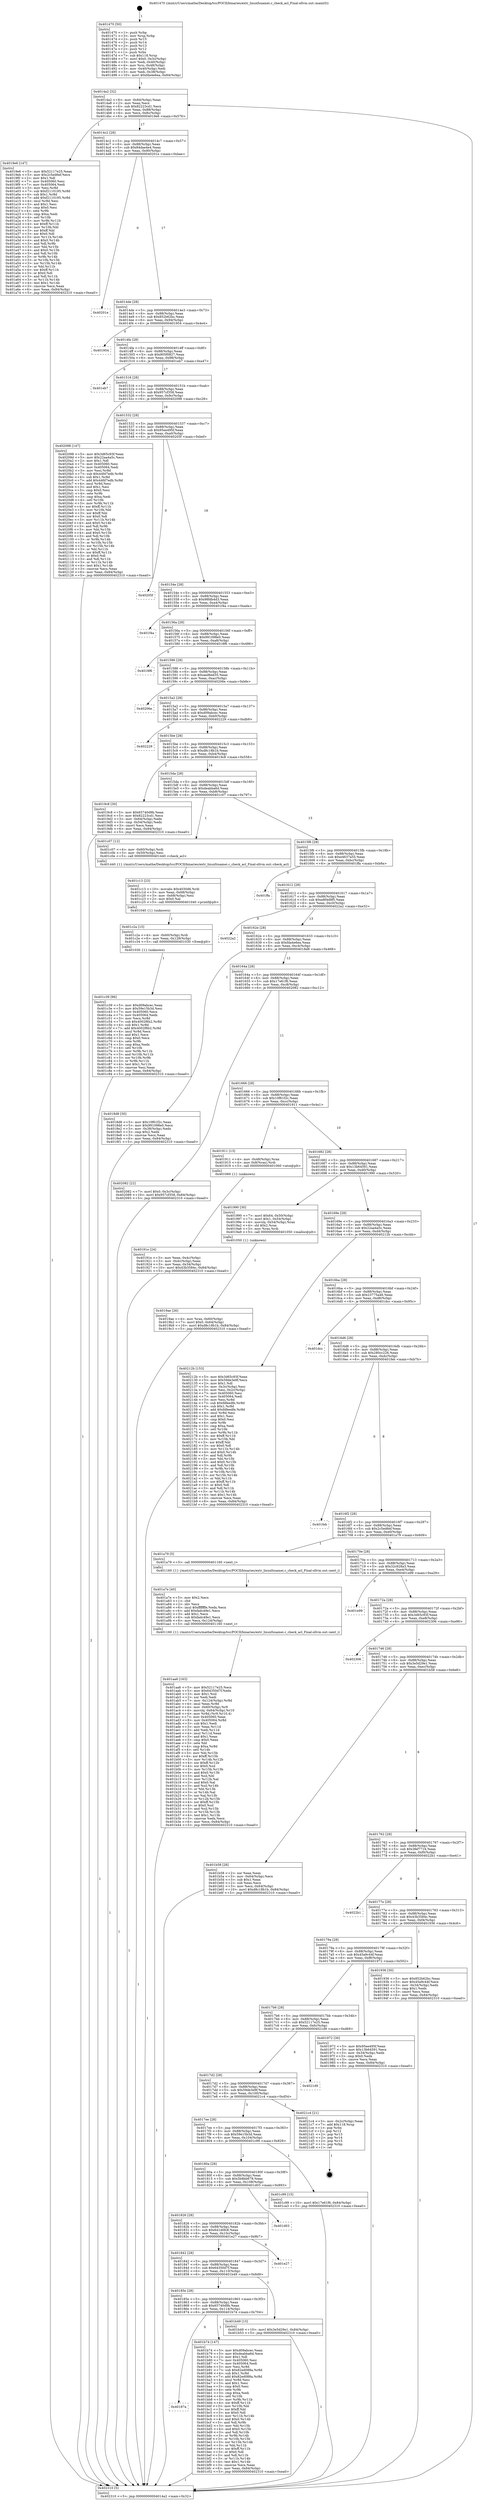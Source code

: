 digraph "0x401470" {
  label = "0x401470 (/mnt/c/Users/mathe/Desktop/tcc/POCII/binaries/extr_linuxfsnamei.c_check_acl_Final-ollvm.out::main(0))"
  labelloc = "t"
  node[shape=record]

  Entry [label="",width=0.3,height=0.3,shape=circle,fillcolor=black,style=filled]
  "0x4014a2" [label="{
     0x4014a2 [32]\l
     | [instrs]\l
     &nbsp;&nbsp;0x4014a2 \<+6\>: mov -0x84(%rbp),%eax\l
     &nbsp;&nbsp;0x4014a8 \<+2\>: mov %eax,%ecx\l
     &nbsp;&nbsp;0x4014aa \<+6\>: sub $0x82223cd1,%ecx\l
     &nbsp;&nbsp;0x4014b0 \<+6\>: mov %eax,-0x88(%rbp)\l
     &nbsp;&nbsp;0x4014b6 \<+6\>: mov %ecx,-0x8c(%rbp)\l
     &nbsp;&nbsp;0x4014bc \<+6\>: je 00000000004019e6 \<main+0x576\>\l
  }"]
  "0x4019e6" [label="{
     0x4019e6 [147]\l
     | [instrs]\l
     &nbsp;&nbsp;0x4019e6 \<+5\>: mov $0x52117e25,%eax\l
     &nbsp;&nbsp;0x4019eb \<+5\>: mov $0x2c5ed6ef,%ecx\l
     &nbsp;&nbsp;0x4019f0 \<+2\>: mov $0x1,%dl\l
     &nbsp;&nbsp;0x4019f2 \<+7\>: mov 0x405060,%esi\l
     &nbsp;&nbsp;0x4019f9 \<+7\>: mov 0x405064,%edi\l
     &nbsp;&nbsp;0x401a00 \<+3\>: mov %esi,%r8d\l
     &nbsp;&nbsp;0x401a03 \<+7\>: sub $0xf2110195,%r8d\l
     &nbsp;&nbsp;0x401a0a \<+4\>: sub $0x1,%r8d\l
     &nbsp;&nbsp;0x401a0e \<+7\>: add $0xf2110195,%r8d\l
     &nbsp;&nbsp;0x401a15 \<+4\>: imul %r8d,%esi\l
     &nbsp;&nbsp;0x401a19 \<+3\>: and $0x1,%esi\l
     &nbsp;&nbsp;0x401a1c \<+3\>: cmp $0x0,%esi\l
     &nbsp;&nbsp;0x401a1f \<+4\>: sete %r9b\l
     &nbsp;&nbsp;0x401a23 \<+3\>: cmp $0xa,%edi\l
     &nbsp;&nbsp;0x401a26 \<+4\>: setl %r10b\l
     &nbsp;&nbsp;0x401a2a \<+3\>: mov %r9b,%r11b\l
     &nbsp;&nbsp;0x401a2d \<+4\>: xor $0xff,%r11b\l
     &nbsp;&nbsp;0x401a31 \<+3\>: mov %r10b,%bl\l
     &nbsp;&nbsp;0x401a34 \<+3\>: xor $0xff,%bl\l
     &nbsp;&nbsp;0x401a37 \<+3\>: xor $0x0,%dl\l
     &nbsp;&nbsp;0x401a3a \<+3\>: mov %r11b,%r14b\l
     &nbsp;&nbsp;0x401a3d \<+4\>: and $0x0,%r14b\l
     &nbsp;&nbsp;0x401a41 \<+3\>: and %dl,%r9b\l
     &nbsp;&nbsp;0x401a44 \<+3\>: mov %bl,%r15b\l
     &nbsp;&nbsp;0x401a47 \<+4\>: and $0x0,%r15b\l
     &nbsp;&nbsp;0x401a4b \<+3\>: and %dl,%r10b\l
     &nbsp;&nbsp;0x401a4e \<+3\>: or %r9b,%r14b\l
     &nbsp;&nbsp;0x401a51 \<+3\>: or %r10b,%r15b\l
     &nbsp;&nbsp;0x401a54 \<+3\>: xor %r15b,%r14b\l
     &nbsp;&nbsp;0x401a57 \<+3\>: or %bl,%r11b\l
     &nbsp;&nbsp;0x401a5a \<+4\>: xor $0xff,%r11b\l
     &nbsp;&nbsp;0x401a5e \<+3\>: or $0x0,%dl\l
     &nbsp;&nbsp;0x401a61 \<+3\>: and %dl,%r11b\l
     &nbsp;&nbsp;0x401a64 \<+3\>: or %r11b,%r14b\l
     &nbsp;&nbsp;0x401a67 \<+4\>: test $0x1,%r14b\l
     &nbsp;&nbsp;0x401a6b \<+3\>: cmovne %ecx,%eax\l
     &nbsp;&nbsp;0x401a6e \<+6\>: mov %eax,-0x84(%rbp)\l
     &nbsp;&nbsp;0x401a74 \<+5\>: jmp 0000000000402310 \<main+0xea0\>\l
  }"]
  "0x4014c2" [label="{
     0x4014c2 [28]\l
     | [instrs]\l
     &nbsp;&nbsp;0x4014c2 \<+5\>: jmp 00000000004014c7 \<main+0x57\>\l
     &nbsp;&nbsp;0x4014c7 \<+6\>: mov -0x88(%rbp),%eax\l
     &nbsp;&nbsp;0x4014cd \<+5\>: sub $0x84dae4e4,%eax\l
     &nbsp;&nbsp;0x4014d2 \<+6\>: mov %eax,-0x90(%rbp)\l
     &nbsp;&nbsp;0x4014d8 \<+6\>: je 000000000040201e \<main+0xbae\>\l
  }"]
  Exit [label="",width=0.3,height=0.3,shape=circle,fillcolor=black,style=filled,peripheries=2]
  "0x40201e" [label="{
     0x40201e\l
  }", style=dashed]
  "0x4014de" [label="{
     0x4014de [28]\l
     | [instrs]\l
     &nbsp;&nbsp;0x4014de \<+5\>: jmp 00000000004014e3 \<main+0x73\>\l
     &nbsp;&nbsp;0x4014e3 \<+6\>: mov -0x88(%rbp),%eax\l
     &nbsp;&nbsp;0x4014e9 \<+5\>: sub $0x852b62bc,%eax\l
     &nbsp;&nbsp;0x4014ee \<+6\>: mov %eax,-0x94(%rbp)\l
     &nbsp;&nbsp;0x4014f4 \<+6\>: je 0000000000401954 \<main+0x4e4\>\l
  }"]
  "0x401c39" [label="{
     0x401c39 [96]\l
     | [instrs]\l
     &nbsp;&nbsp;0x401c39 \<+5\>: mov $0xd09abcec,%eax\l
     &nbsp;&nbsp;0x401c3e \<+5\>: mov $0x59e15b3d,%esi\l
     &nbsp;&nbsp;0x401c43 \<+7\>: mov 0x405060,%ecx\l
     &nbsp;&nbsp;0x401c4a \<+7\>: mov 0x405064,%edx\l
     &nbsp;&nbsp;0x401c51 \<+3\>: mov %ecx,%r8d\l
     &nbsp;&nbsp;0x401c54 \<+7\>: sub $0x4002f6b2,%r8d\l
     &nbsp;&nbsp;0x401c5b \<+4\>: sub $0x1,%r8d\l
     &nbsp;&nbsp;0x401c5f \<+7\>: add $0x4002f6b2,%r8d\l
     &nbsp;&nbsp;0x401c66 \<+4\>: imul %r8d,%ecx\l
     &nbsp;&nbsp;0x401c6a \<+3\>: and $0x1,%ecx\l
     &nbsp;&nbsp;0x401c6d \<+3\>: cmp $0x0,%ecx\l
     &nbsp;&nbsp;0x401c70 \<+4\>: sete %r9b\l
     &nbsp;&nbsp;0x401c74 \<+3\>: cmp $0xa,%edx\l
     &nbsp;&nbsp;0x401c77 \<+4\>: setl %r10b\l
     &nbsp;&nbsp;0x401c7b \<+3\>: mov %r9b,%r11b\l
     &nbsp;&nbsp;0x401c7e \<+3\>: and %r10b,%r11b\l
     &nbsp;&nbsp;0x401c81 \<+3\>: xor %r10b,%r9b\l
     &nbsp;&nbsp;0x401c84 \<+3\>: or %r9b,%r11b\l
     &nbsp;&nbsp;0x401c87 \<+4\>: test $0x1,%r11b\l
     &nbsp;&nbsp;0x401c8b \<+3\>: cmovne %esi,%eax\l
     &nbsp;&nbsp;0x401c8e \<+6\>: mov %eax,-0x84(%rbp)\l
     &nbsp;&nbsp;0x401c94 \<+5\>: jmp 0000000000402310 \<main+0xea0\>\l
  }"]
  "0x401954" [label="{
     0x401954\l
  }", style=dashed]
  "0x4014fa" [label="{
     0x4014fa [28]\l
     | [instrs]\l
     &nbsp;&nbsp;0x4014fa \<+5\>: jmp 00000000004014ff \<main+0x8f\>\l
     &nbsp;&nbsp;0x4014ff \<+6\>: mov -0x88(%rbp),%eax\l
     &nbsp;&nbsp;0x401505 \<+5\>: sub $0x905f0827,%eax\l
     &nbsp;&nbsp;0x40150a \<+6\>: mov %eax,-0x98(%rbp)\l
     &nbsp;&nbsp;0x401510 \<+6\>: je 0000000000401eb7 \<main+0xa47\>\l
  }"]
  "0x401c2a" [label="{
     0x401c2a [15]\l
     | [instrs]\l
     &nbsp;&nbsp;0x401c2a \<+4\>: mov -0x60(%rbp),%rdi\l
     &nbsp;&nbsp;0x401c2e \<+6\>: mov %eax,-0x128(%rbp)\l
     &nbsp;&nbsp;0x401c34 \<+5\>: call 0000000000401030 \<free@plt\>\l
     | [calls]\l
     &nbsp;&nbsp;0x401030 \{1\} (unknown)\l
  }"]
  "0x401eb7" [label="{
     0x401eb7\l
  }", style=dashed]
  "0x401516" [label="{
     0x401516 [28]\l
     | [instrs]\l
     &nbsp;&nbsp;0x401516 \<+5\>: jmp 000000000040151b \<main+0xab\>\l
     &nbsp;&nbsp;0x40151b \<+6\>: mov -0x88(%rbp),%eax\l
     &nbsp;&nbsp;0x401521 \<+5\>: sub $0x957cf358,%eax\l
     &nbsp;&nbsp;0x401526 \<+6\>: mov %eax,-0x9c(%rbp)\l
     &nbsp;&nbsp;0x40152c \<+6\>: je 0000000000402098 \<main+0xc28\>\l
  }"]
  "0x401c13" [label="{
     0x401c13 [23]\l
     | [instrs]\l
     &nbsp;&nbsp;0x401c13 \<+10\>: movabs $0x4030d6,%rdi\l
     &nbsp;&nbsp;0x401c1d \<+3\>: mov %eax,-0x68(%rbp)\l
     &nbsp;&nbsp;0x401c20 \<+3\>: mov -0x68(%rbp),%esi\l
     &nbsp;&nbsp;0x401c23 \<+2\>: mov $0x0,%al\l
     &nbsp;&nbsp;0x401c25 \<+5\>: call 0000000000401040 \<printf@plt\>\l
     | [calls]\l
     &nbsp;&nbsp;0x401040 \{1\} (unknown)\l
  }"]
  "0x402098" [label="{
     0x402098 [147]\l
     | [instrs]\l
     &nbsp;&nbsp;0x402098 \<+5\>: mov $0x3d65c93f,%eax\l
     &nbsp;&nbsp;0x40209d \<+5\>: mov $0x22aa4a5c,%ecx\l
     &nbsp;&nbsp;0x4020a2 \<+2\>: mov $0x1,%dl\l
     &nbsp;&nbsp;0x4020a4 \<+7\>: mov 0x405060,%esi\l
     &nbsp;&nbsp;0x4020ab \<+7\>: mov 0x405064,%edi\l
     &nbsp;&nbsp;0x4020b2 \<+3\>: mov %esi,%r8d\l
     &nbsp;&nbsp;0x4020b5 \<+7\>: sub $0x44fd7edb,%r8d\l
     &nbsp;&nbsp;0x4020bc \<+4\>: sub $0x1,%r8d\l
     &nbsp;&nbsp;0x4020c0 \<+7\>: add $0x44fd7edb,%r8d\l
     &nbsp;&nbsp;0x4020c7 \<+4\>: imul %r8d,%esi\l
     &nbsp;&nbsp;0x4020cb \<+3\>: and $0x1,%esi\l
     &nbsp;&nbsp;0x4020ce \<+3\>: cmp $0x0,%esi\l
     &nbsp;&nbsp;0x4020d1 \<+4\>: sete %r9b\l
     &nbsp;&nbsp;0x4020d5 \<+3\>: cmp $0xa,%edi\l
     &nbsp;&nbsp;0x4020d8 \<+4\>: setl %r10b\l
     &nbsp;&nbsp;0x4020dc \<+3\>: mov %r9b,%r11b\l
     &nbsp;&nbsp;0x4020df \<+4\>: xor $0xff,%r11b\l
     &nbsp;&nbsp;0x4020e3 \<+3\>: mov %r10b,%bl\l
     &nbsp;&nbsp;0x4020e6 \<+3\>: xor $0xff,%bl\l
     &nbsp;&nbsp;0x4020e9 \<+3\>: xor $0x0,%dl\l
     &nbsp;&nbsp;0x4020ec \<+3\>: mov %r11b,%r14b\l
     &nbsp;&nbsp;0x4020ef \<+4\>: and $0x0,%r14b\l
     &nbsp;&nbsp;0x4020f3 \<+3\>: and %dl,%r9b\l
     &nbsp;&nbsp;0x4020f6 \<+3\>: mov %bl,%r15b\l
     &nbsp;&nbsp;0x4020f9 \<+4\>: and $0x0,%r15b\l
     &nbsp;&nbsp;0x4020fd \<+3\>: and %dl,%r10b\l
     &nbsp;&nbsp;0x402100 \<+3\>: or %r9b,%r14b\l
     &nbsp;&nbsp;0x402103 \<+3\>: or %r10b,%r15b\l
     &nbsp;&nbsp;0x402106 \<+3\>: xor %r15b,%r14b\l
     &nbsp;&nbsp;0x402109 \<+3\>: or %bl,%r11b\l
     &nbsp;&nbsp;0x40210c \<+4\>: xor $0xff,%r11b\l
     &nbsp;&nbsp;0x402110 \<+3\>: or $0x0,%dl\l
     &nbsp;&nbsp;0x402113 \<+3\>: and %dl,%r11b\l
     &nbsp;&nbsp;0x402116 \<+3\>: or %r11b,%r14b\l
     &nbsp;&nbsp;0x402119 \<+4\>: test $0x1,%r14b\l
     &nbsp;&nbsp;0x40211d \<+3\>: cmovne %ecx,%eax\l
     &nbsp;&nbsp;0x402120 \<+6\>: mov %eax,-0x84(%rbp)\l
     &nbsp;&nbsp;0x402126 \<+5\>: jmp 0000000000402310 \<main+0xea0\>\l
  }"]
  "0x401532" [label="{
     0x401532 [28]\l
     | [instrs]\l
     &nbsp;&nbsp;0x401532 \<+5\>: jmp 0000000000401537 \<main+0xc7\>\l
     &nbsp;&nbsp;0x401537 \<+6\>: mov -0x88(%rbp),%eax\l
     &nbsp;&nbsp;0x40153d \<+5\>: sub $0x95ee495f,%eax\l
     &nbsp;&nbsp;0x401542 \<+6\>: mov %eax,-0xa0(%rbp)\l
     &nbsp;&nbsp;0x401548 \<+6\>: je 000000000040205f \<main+0xbef\>\l
  }"]
  "0x40187a" [label="{
     0x40187a\l
  }", style=dashed]
  "0x40205f" [label="{
     0x40205f\l
  }", style=dashed]
  "0x40154e" [label="{
     0x40154e [28]\l
     | [instrs]\l
     &nbsp;&nbsp;0x40154e \<+5\>: jmp 0000000000401553 \<main+0xe3\>\l
     &nbsp;&nbsp;0x401553 \<+6\>: mov -0x88(%rbp),%eax\l
     &nbsp;&nbsp;0x401559 \<+5\>: sub $0x98fdb4d3,%eax\l
     &nbsp;&nbsp;0x40155e \<+6\>: mov %eax,-0xa4(%rbp)\l
     &nbsp;&nbsp;0x401564 \<+6\>: je 0000000000401f4a \<main+0xada\>\l
  }"]
  "0x401b74" [label="{
     0x401b74 [147]\l
     | [instrs]\l
     &nbsp;&nbsp;0x401b74 \<+5\>: mov $0xd09abcec,%eax\l
     &nbsp;&nbsp;0x401b79 \<+5\>: mov $0xdeabba6d,%ecx\l
     &nbsp;&nbsp;0x401b7e \<+2\>: mov $0x1,%dl\l
     &nbsp;&nbsp;0x401b80 \<+7\>: mov 0x405060,%esi\l
     &nbsp;&nbsp;0x401b87 \<+7\>: mov 0x405064,%edi\l
     &nbsp;&nbsp;0x401b8e \<+3\>: mov %esi,%r8d\l
     &nbsp;&nbsp;0x401b91 \<+7\>: sub $0x82ed088a,%r8d\l
     &nbsp;&nbsp;0x401b98 \<+4\>: sub $0x1,%r8d\l
     &nbsp;&nbsp;0x401b9c \<+7\>: add $0x82ed088a,%r8d\l
     &nbsp;&nbsp;0x401ba3 \<+4\>: imul %r8d,%esi\l
     &nbsp;&nbsp;0x401ba7 \<+3\>: and $0x1,%esi\l
     &nbsp;&nbsp;0x401baa \<+3\>: cmp $0x0,%esi\l
     &nbsp;&nbsp;0x401bad \<+4\>: sete %r9b\l
     &nbsp;&nbsp;0x401bb1 \<+3\>: cmp $0xa,%edi\l
     &nbsp;&nbsp;0x401bb4 \<+4\>: setl %r10b\l
     &nbsp;&nbsp;0x401bb8 \<+3\>: mov %r9b,%r11b\l
     &nbsp;&nbsp;0x401bbb \<+4\>: xor $0xff,%r11b\l
     &nbsp;&nbsp;0x401bbf \<+3\>: mov %r10b,%bl\l
     &nbsp;&nbsp;0x401bc2 \<+3\>: xor $0xff,%bl\l
     &nbsp;&nbsp;0x401bc5 \<+3\>: xor $0x0,%dl\l
     &nbsp;&nbsp;0x401bc8 \<+3\>: mov %r11b,%r14b\l
     &nbsp;&nbsp;0x401bcb \<+4\>: and $0x0,%r14b\l
     &nbsp;&nbsp;0x401bcf \<+3\>: and %dl,%r9b\l
     &nbsp;&nbsp;0x401bd2 \<+3\>: mov %bl,%r15b\l
     &nbsp;&nbsp;0x401bd5 \<+4\>: and $0x0,%r15b\l
     &nbsp;&nbsp;0x401bd9 \<+3\>: and %dl,%r10b\l
     &nbsp;&nbsp;0x401bdc \<+3\>: or %r9b,%r14b\l
     &nbsp;&nbsp;0x401bdf \<+3\>: or %r10b,%r15b\l
     &nbsp;&nbsp;0x401be2 \<+3\>: xor %r15b,%r14b\l
     &nbsp;&nbsp;0x401be5 \<+3\>: or %bl,%r11b\l
     &nbsp;&nbsp;0x401be8 \<+4\>: xor $0xff,%r11b\l
     &nbsp;&nbsp;0x401bec \<+3\>: or $0x0,%dl\l
     &nbsp;&nbsp;0x401bef \<+3\>: and %dl,%r11b\l
     &nbsp;&nbsp;0x401bf2 \<+3\>: or %r11b,%r14b\l
     &nbsp;&nbsp;0x401bf5 \<+4\>: test $0x1,%r14b\l
     &nbsp;&nbsp;0x401bf9 \<+3\>: cmovne %ecx,%eax\l
     &nbsp;&nbsp;0x401bfc \<+6\>: mov %eax,-0x84(%rbp)\l
     &nbsp;&nbsp;0x401c02 \<+5\>: jmp 0000000000402310 \<main+0xea0\>\l
  }"]
  "0x401f4a" [label="{
     0x401f4a\l
  }", style=dashed]
  "0x40156a" [label="{
     0x40156a [28]\l
     | [instrs]\l
     &nbsp;&nbsp;0x40156a \<+5\>: jmp 000000000040156f \<main+0xff\>\l
     &nbsp;&nbsp;0x40156f \<+6\>: mov -0x88(%rbp),%eax\l
     &nbsp;&nbsp;0x401575 \<+5\>: sub $0x991098e0,%eax\l
     &nbsp;&nbsp;0x40157a \<+6\>: mov %eax,-0xa8(%rbp)\l
     &nbsp;&nbsp;0x401580 \<+6\>: je 00000000004018f6 \<main+0x486\>\l
  }"]
  "0x40185e" [label="{
     0x40185e [28]\l
     | [instrs]\l
     &nbsp;&nbsp;0x40185e \<+5\>: jmp 0000000000401863 \<main+0x3f3\>\l
     &nbsp;&nbsp;0x401863 \<+6\>: mov -0x88(%rbp),%eax\l
     &nbsp;&nbsp;0x401869 \<+5\>: sub $0x65740d9b,%eax\l
     &nbsp;&nbsp;0x40186e \<+6\>: mov %eax,-0x114(%rbp)\l
     &nbsp;&nbsp;0x401874 \<+6\>: je 0000000000401b74 \<main+0x704\>\l
  }"]
  "0x4018f6" [label="{
     0x4018f6\l
  }", style=dashed]
  "0x401586" [label="{
     0x401586 [28]\l
     | [instrs]\l
     &nbsp;&nbsp;0x401586 \<+5\>: jmp 000000000040158b \<main+0x11b\>\l
     &nbsp;&nbsp;0x40158b \<+6\>: mov -0x88(%rbp),%eax\l
     &nbsp;&nbsp;0x401591 \<+5\>: sub $0xaed6ed35,%eax\l
     &nbsp;&nbsp;0x401596 \<+6\>: mov %eax,-0xac(%rbp)\l
     &nbsp;&nbsp;0x40159c \<+6\>: je 000000000040206e \<main+0xbfe\>\l
  }"]
  "0x401b49" [label="{
     0x401b49 [15]\l
     | [instrs]\l
     &nbsp;&nbsp;0x401b49 \<+10\>: movl $0x3e5d29e1,-0x84(%rbp)\l
     &nbsp;&nbsp;0x401b53 \<+5\>: jmp 0000000000402310 \<main+0xea0\>\l
  }"]
  "0x40206e" [label="{
     0x40206e\l
  }", style=dashed]
  "0x4015a2" [label="{
     0x4015a2 [28]\l
     | [instrs]\l
     &nbsp;&nbsp;0x4015a2 \<+5\>: jmp 00000000004015a7 \<main+0x137\>\l
     &nbsp;&nbsp;0x4015a7 \<+6\>: mov -0x88(%rbp),%eax\l
     &nbsp;&nbsp;0x4015ad \<+5\>: sub $0xd09abcec,%eax\l
     &nbsp;&nbsp;0x4015b2 \<+6\>: mov %eax,-0xb0(%rbp)\l
     &nbsp;&nbsp;0x4015b8 \<+6\>: je 0000000000402229 \<main+0xdb9\>\l
  }"]
  "0x401842" [label="{
     0x401842 [28]\l
     | [instrs]\l
     &nbsp;&nbsp;0x401842 \<+5\>: jmp 0000000000401847 \<main+0x3d7\>\l
     &nbsp;&nbsp;0x401847 \<+6\>: mov -0x88(%rbp),%eax\l
     &nbsp;&nbsp;0x40184d \<+5\>: sub $0x64350d7f,%eax\l
     &nbsp;&nbsp;0x401852 \<+6\>: mov %eax,-0x110(%rbp)\l
     &nbsp;&nbsp;0x401858 \<+6\>: je 0000000000401b49 \<main+0x6d9\>\l
  }"]
  "0x402229" [label="{
     0x402229\l
  }", style=dashed]
  "0x4015be" [label="{
     0x4015be [28]\l
     | [instrs]\l
     &nbsp;&nbsp;0x4015be \<+5\>: jmp 00000000004015c3 \<main+0x153\>\l
     &nbsp;&nbsp;0x4015c3 \<+6\>: mov -0x88(%rbp),%eax\l
     &nbsp;&nbsp;0x4015c9 \<+5\>: sub $0xd8c18b1b,%eax\l
     &nbsp;&nbsp;0x4015ce \<+6\>: mov %eax,-0xb4(%rbp)\l
     &nbsp;&nbsp;0x4015d4 \<+6\>: je 00000000004019c8 \<main+0x558\>\l
  }"]
  "0x401e27" [label="{
     0x401e27\l
  }", style=dashed]
  "0x4019c8" [label="{
     0x4019c8 [30]\l
     | [instrs]\l
     &nbsp;&nbsp;0x4019c8 \<+5\>: mov $0x65740d9b,%eax\l
     &nbsp;&nbsp;0x4019cd \<+5\>: mov $0x82223cd1,%ecx\l
     &nbsp;&nbsp;0x4019d2 \<+3\>: mov -0x64(%rbp),%edx\l
     &nbsp;&nbsp;0x4019d5 \<+3\>: cmp -0x54(%rbp),%edx\l
     &nbsp;&nbsp;0x4019d8 \<+3\>: cmovl %ecx,%eax\l
     &nbsp;&nbsp;0x4019db \<+6\>: mov %eax,-0x84(%rbp)\l
     &nbsp;&nbsp;0x4019e1 \<+5\>: jmp 0000000000402310 \<main+0xea0\>\l
  }"]
  "0x4015da" [label="{
     0x4015da [28]\l
     | [instrs]\l
     &nbsp;&nbsp;0x4015da \<+5\>: jmp 00000000004015df \<main+0x16f\>\l
     &nbsp;&nbsp;0x4015df \<+6\>: mov -0x88(%rbp),%eax\l
     &nbsp;&nbsp;0x4015e5 \<+5\>: sub $0xdeabba6d,%eax\l
     &nbsp;&nbsp;0x4015ea \<+6\>: mov %eax,-0xb8(%rbp)\l
     &nbsp;&nbsp;0x4015f0 \<+6\>: je 0000000000401c07 \<main+0x797\>\l
  }"]
  "0x401826" [label="{
     0x401826 [28]\l
     | [instrs]\l
     &nbsp;&nbsp;0x401826 \<+5\>: jmp 000000000040182b \<main+0x3bb\>\l
     &nbsp;&nbsp;0x40182b \<+6\>: mov -0x88(%rbp),%eax\l
     &nbsp;&nbsp;0x401831 \<+5\>: sub $0x641d0fc8,%eax\l
     &nbsp;&nbsp;0x401836 \<+6\>: mov %eax,-0x10c(%rbp)\l
     &nbsp;&nbsp;0x40183c \<+6\>: je 0000000000401e27 \<main+0x9b7\>\l
  }"]
  "0x401c07" [label="{
     0x401c07 [12]\l
     | [instrs]\l
     &nbsp;&nbsp;0x401c07 \<+4\>: mov -0x60(%rbp),%rdi\l
     &nbsp;&nbsp;0x401c0b \<+3\>: mov -0x50(%rbp),%esi\l
     &nbsp;&nbsp;0x401c0e \<+5\>: call 0000000000401440 \<check_acl\>\l
     | [calls]\l
     &nbsp;&nbsp;0x401440 \{1\} (/mnt/c/Users/mathe/Desktop/tcc/POCII/binaries/extr_linuxfsnamei.c_check_acl_Final-ollvm.out::check_acl)\l
  }"]
  "0x4015f6" [label="{
     0x4015f6 [28]\l
     | [instrs]\l
     &nbsp;&nbsp;0x4015f6 \<+5\>: jmp 00000000004015fb \<main+0x18b\>\l
     &nbsp;&nbsp;0x4015fb \<+6\>: mov -0x88(%rbp),%eax\l
     &nbsp;&nbsp;0x401601 \<+5\>: sub $0xe4637a55,%eax\l
     &nbsp;&nbsp;0x401606 \<+6\>: mov %eax,-0xbc(%rbp)\l
     &nbsp;&nbsp;0x40160c \<+6\>: je 0000000000401ffa \<main+0xb8a\>\l
  }"]
  "0x401d03" [label="{
     0x401d03\l
  }", style=dashed]
  "0x401ffa" [label="{
     0x401ffa\l
  }", style=dashed]
  "0x401612" [label="{
     0x401612 [28]\l
     | [instrs]\l
     &nbsp;&nbsp;0x401612 \<+5\>: jmp 0000000000401617 \<main+0x1a7\>\l
     &nbsp;&nbsp;0x401617 \<+6\>: mov -0x88(%rbp),%eax\l
     &nbsp;&nbsp;0x40161d \<+5\>: sub $0xe8f4d9f5,%eax\l
     &nbsp;&nbsp;0x401622 \<+6\>: mov %eax,-0xc0(%rbp)\l
     &nbsp;&nbsp;0x401628 \<+6\>: je 00000000004022a2 \<main+0xe32\>\l
  }"]
  "0x40180a" [label="{
     0x40180a [28]\l
     | [instrs]\l
     &nbsp;&nbsp;0x40180a \<+5\>: jmp 000000000040180f \<main+0x39f\>\l
     &nbsp;&nbsp;0x40180f \<+6\>: mov -0x88(%rbp),%eax\l
     &nbsp;&nbsp;0x401815 \<+5\>: sub $0x5b8bb678,%eax\l
     &nbsp;&nbsp;0x40181a \<+6\>: mov %eax,-0x108(%rbp)\l
     &nbsp;&nbsp;0x401820 \<+6\>: je 0000000000401d03 \<main+0x893\>\l
  }"]
  "0x4022a2" [label="{
     0x4022a2\l
  }", style=dashed]
  "0x40162e" [label="{
     0x40162e [28]\l
     | [instrs]\l
     &nbsp;&nbsp;0x40162e \<+5\>: jmp 0000000000401633 \<main+0x1c3\>\l
     &nbsp;&nbsp;0x401633 \<+6\>: mov -0x88(%rbp),%eax\l
     &nbsp;&nbsp;0x401639 \<+5\>: sub $0xfda4e6ea,%eax\l
     &nbsp;&nbsp;0x40163e \<+6\>: mov %eax,-0xc4(%rbp)\l
     &nbsp;&nbsp;0x401644 \<+6\>: je 00000000004018d8 \<main+0x468\>\l
  }"]
  "0x401c99" [label="{
     0x401c99 [15]\l
     | [instrs]\l
     &nbsp;&nbsp;0x401c99 \<+10\>: movl $0x17e61f6,-0x84(%rbp)\l
     &nbsp;&nbsp;0x401ca3 \<+5\>: jmp 0000000000402310 \<main+0xea0\>\l
  }"]
  "0x4018d8" [label="{
     0x4018d8 [30]\l
     | [instrs]\l
     &nbsp;&nbsp;0x4018d8 \<+5\>: mov $0x10f61f2c,%eax\l
     &nbsp;&nbsp;0x4018dd \<+5\>: mov $0x991098e0,%ecx\l
     &nbsp;&nbsp;0x4018e2 \<+3\>: mov -0x38(%rbp),%edx\l
     &nbsp;&nbsp;0x4018e5 \<+3\>: cmp $0x2,%edx\l
     &nbsp;&nbsp;0x4018e8 \<+3\>: cmovne %ecx,%eax\l
     &nbsp;&nbsp;0x4018eb \<+6\>: mov %eax,-0x84(%rbp)\l
     &nbsp;&nbsp;0x4018f1 \<+5\>: jmp 0000000000402310 \<main+0xea0\>\l
  }"]
  "0x40164a" [label="{
     0x40164a [28]\l
     | [instrs]\l
     &nbsp;&nbsp;0x40164a \<+5\>: jmp 000000000040164f \<main+0x1df\>\l
     &nbsp;&nbsp;0x40164f \<+6\>: mov -0x88(%rbp),%eax\l
     &nbsp;&nbsp;0x401655 \<+5\>: sub $0x17e61f6,%eax\l
     &nbsp;&nbsp;0x40165a \<+6\>: mov %eax,-0xc8(%rbp)\l
     &nbsp;&nbsp;0x401660 \<+6\>: je 0000000000402082 \<main+0xc12\>\l
  }"]
  "0x402310" [label="{
     0x402310 [5]\l
     | [instrs]\l
     &nbsp;&nbsp;0x402310 \<+5\>: jmp 00000000004014a2 \<main+0x32\>\l
  }"]
  "0x401470" [label="{
     0x401470 [50]\l
     | [instrs]\l
     &nbsp;&nbsp;0x401470 \<+1\>: push %rbp\l
     &nbsp;&nbsp;0x401471 \<+3\>: mov %rsp,%rbp\l
     &nbsp;&nbsp;0x401474 \<+2\>: push %r15\l
     &nbsp;&nbsp;0x401476 \<+2\>: push %r14\l
     &nbsp;&nbsp;0x401478 \<+2\>: push %r13\l
     &nbsp;&nbsp;0x40147a \<+2\>: push %r12\l
     &nbsp;&nbsp;0x40147c \<+1\>: push %rbx\l
     &nbsp;&nbsp;0x40147d \<+7\>: sub $0x118,%rsp\l
     &nbsp;&nbsp;0x401484 \<+7\>: movl $0x0,-0x3c(%rbp)\l
     &nbsp;&nbsp;0x40148b \<+3\>: mov %edi,-0x40(%rbp)\l
     &nbsp;&nbsp;0x40148e \<+4\>: mov %rsi,-0x48(%rbp)\l
     &nbsp;&nbsp;0x401492 \<+3\>: mov -0x40(%rbp),%edi\l
     &nbsp;&nbsp;0x401495 \<+3\>: mov %edi,-0x38(%rbp)\l
     &nbsp;&nbsp;0x401498 \<+10\>: movl $0xfda4e6ea,-0x84(%rbp)\l
  }"]
  "0x4017ee" [label="{
     0x4017ee [28]\l
     | [instrs]\l
     &nbsp;&nbsp;0x4017ee \<+5\>: jmp 00000000004017f3 \<main+0x383\>\l
     &nbsp;&nbsp;0x4017f3 \<+6\>: mov -0x88(%rbp),%eax\l
     &nbsp;&nbsp;0x4017f9 \<+5\>: sub $0x59e15b3d,%eax\l
     &nbsp;&nbsp;0x4017fe \<+6\>: mov %eax,-0x104(%rbp)\l
     &nbsp;&nbsp;0x401804 \<+6\>: je 0000000000401c99 \<main+0x829\>\l
  }"]
  "0x402082" [label="{
     0x402082 [22]\l
     | [instrs]\l
     &nbsp;&nbsp;0x402082 \<+7\>: movl $0x0,-0x3c(%rbp)\l
     &nbsp;&nbsp;0x402089 \<+10\>: movl $0x957cf358,-0x84(%rbp)\l
     &nbsp;&nbsp;0x402093 \<+5\>: jmp 0000000000402310 \<main+0xea0\>\l
  }"]
  "0x401666" [label="{
     0x401666 [28]\l
     | [instrs]\l
     &nbsp;&nbsp;0x401666 \<+5\>: jmp 000000000040166b \<main+0x1fb\>\l
     &nbsp;&nbsp;0x40166b \<+6\>: mov -0x88(%rbp),%eax\l
     &nbsp;&nbsp;0x401671 \<+5\>: sub $0x10f61f2c,%eax\l
     &nbsp;&nbsp;0x401676 \<+6\>: mov %eax,-0xcc(%rbp)\l
     &nbsp;&nbsp;0x40167c \<+6\>: je 0000000000401911 \<main+0x4a1\>\l
  }"]
  "0x4021c4" [label="{
     0x4021c4 [21]\l
     | [instrs]\l
     &nbsp;&nbsp;0x4021c4 \<+3\>: mov -0x2c(%rbp),%eax\l
     &nbsp;&nbsp;0x4021c7 \<+7\>: add $0x118,%rsp\l
     &nbsp;&nbsp;0x4021ce \<+1\>: pop %rbx\l
     &nbsp;&nbsp;0x4021cf \<+2\>: pop %r12\l
     &nbsp;&nbsp;0x4021d1 \<+2\>: pop %r13\l
     &nbsp;&nbsp;0x4021d3 \<+2\>: pop %r14\l
     &nbsp;&nbsp;0x4021d5 \<+2\>: pop %r15\l
     &nbsp;&nbsp;0x4021d7 \<+1\>: pop %rbp\l
     &nbsp;&nbsp;0x4021d8 \<+1\>: ret\l
  }"]
  "0x401911" [label="{
     0x401911 [13]\l
     | [instrs]\l
     &nbsp;&nbsp;0x401911 \<+4\>: mov -0x48(%rbp),%rax\l
     &nbsp;&nbsp;0x401915 \<+4\>: mov 0x8(%rax),%rdi\l
     &nbsp;&nbsp;0x401919 \<+5\>: call 0000000000401060 \<atoi@plt\>\l
     | [calls]\l
     &nbsp;&nbsp;0x401060 \{1\} (unknown)\l
  }"]
  "0x401682" [label="{
     0x401682 [28]\l
     | [instrs]\l
     &nbsp;&nbsp;0x401682 \<+5\>: jmp 0000000000401687 \<main+0x217\>\l
     &nbsp;&nbsp;0x401687 \<+6\>: mov -0x88(%rbp),%eax\l
     &nbsp;&nbsp;0x40168d \<+5\>: sub $0x13b64591,%eax\l
     &nbsp;&nbsp;0x401692 \<+6\>: mov %eax,-0xd0(%rbp)\l
     &nbsp;&nbsp;0x401698 \<+6\>: je 0000000000401990 \<main+0x520\>\l
  }"]
  "0x40191e" [label="{
     0x40191e [24]\l
     | [instrs]\l
     &nbsp;&nbsp;0x40191e \<+3\>: mov %eax,-0x4c(%rbp)\l
     &nbsp;&nbsp;0x401921 \<+3\>: mov -0x4c(%rbp),%eax\l
     &nbsp;&nbsp;0x401924 \<+3\>: mov %eax,-0x34(%rbp)\l
     &nbsp;&nbsp;0x401927 \<+10\>: movl $0x43b3584c,-0x84(%rbp)\l
     &nbsp;&nbsp;0x401931 \<+5\>: jmp 0000000000402310 \<main+0xea0\>\l
  }"]
  "0x4017d2" [label="{
     0x4017d2 [28]\l
     | [instrs]\l
     &nbsp;&nbsp;0x4017d2 \<+5\>: jmp 00000000004017d7 \<main+0x367\>\l
     &nbsp;&nbsp;0x4017d7 \<+6\>: mov -0x88(%rbp),%eax\l
     &nbsp;&nbsp;0x4017dd \<+5\>: sub $0x59de3e9f,%eax\l
     &nbsp;&nbsp;0x4017e2 \<+6\>: mov %eax,-0x100(%rbp)\l
     &nbsp;&nbsp;0x4017e8 \<+6\>: je 00000000004021c4 \<main+0xd54\>\l
  }"]
  "0x401990" [label="{
     0x401990 [30]\l
     | [instrs]\l
     &nbsp;&nbsp;0x401990 \<+7\>: movl $0x64,-0x50(%rbp)\l
     &nbsp;&nbsp;0x401997 \<+7\>: movl $0x1,-0x54(%rbp)\l
     &nbsp;&nbsp;0x40199e \<+4\>: movslq -0x54(%rbp),%rax\l
     &nbsp;&nbsp;0x4019a2 \<+4\>: shl $0x2,%rax\l
     &nbsp;&nbsp;0x4019a6 \<+3\>: mov %rax,%rdi\l
     &nbsp;&nbsp;0x4019a9 \<+5\>: call 0000000000401050 \<malloc@plt\>\l
     | [calls]\l
     &nbsp;&nbsp;0x401050 \{1\} (unknown)\l
  }"]
  "0x40169e" [label="{
     0x40169e [28]\l
     | [instrs]\l
     &nbsp;&nbsp;0x40169e \<+5\>: jmp 00000000004016a3 \<main+0x233\>\l
     &nbsp;&nbsp;0x4016a3 \<+6\>: mov -0x88(%rbp),%eax\l
     &nbsp;&nbsp;0x4016a9 \<+5\>: sub $0x22aa4a5c,%eax\l
     &nbsp;&nbsp;0x4016ae \<+6\>: mov %eax,-0xd4(%rbp)\l
     &nbsp;&nbsp;0x4016b4 \<+6\>: je 000000000040212b \<main+0xcbb\>\l
  }"]
  "0x4021d9" [label="{
     0x4021d9\l
  }", style=dashed]
  "0x40212b" [label="{
     0x40212b [153]\l
     | [instrs]\l
     &nbsp;&nbsp;0x40212b \<+5\>: mov $0x3d65c93f,%eax\l
     &nbsp;&nbsp;0x402130 \<+5\>: mov $0x59de3e9f,%ecx\l
     &nbsp;&nbsp;0x402135 \<+2\>: mov $0x1,%dl\l
     &nbsp;&nbsp;0x402137 \<+3\>: mov -0x3c(%rbp),%esi\l
     &nbsp;&nbsp;0x40213a \<+3\>: mov %esi,-0x2c(%rbp)\l
     &nbsp;&nbsp;0x40213d \<+7\>: mov 0x405060,%esi\l
     &nbsp;&nbsp;0x402144 \<+7\>: mov 0x405064,%edi\l
     &nbsp;&nbsp;0x40214b \<+3\>: mov %esi,%r8d\l
     &nbsp;&nbsp;0x40214e \<+7\>: sub $0xfdfeedfe,%r8d\l
     &nbsp;&nbsp;0x402155 \<+4\>: sub $0x1,%r8d\l
     &nbsp;&nbsp;0x402159 \<+7\>: add $0xfdfeedfe,%r8d\l
     &nbsp;&nbsp;0x402160 \<+4\>: imul %r8d,%esi\l
     &nbsp;&nbsp;0x402164 \<+3\>: and $0x1,%esi\l
     &nbsp;&nbsp;0x402167 \<+3\>: cmp $0x0,%esi\l
     &nbsp;&nbsp;0x40216a \<+4\>: sete %r9b\l
     &nbsp;&nbsp;0x40216e \<+3\>: cmp $0xa,%edi\l
     &nbsp;&nbsp;0x402171 \<+4\>: setl %r10b\l
     &nbsp;&nbsp;0x402175 \<+3\>: mov %r9b,%r11b\l
     &nbsp;&nbsp;0x402178 \<+4\>: xor $0xff,%r11b\l
     &nbsp;&nbsp;0x40217c \<+3\>: mov %r10b,%bl\l
     &nbsp;&nbsp;0x40217f \<+3\>: xor $0xff,%bl\l
     &nbsp;&nbsp;0x402182 \<+3\>: xor $0x0,%dl\l
     &nbsp;&nbsp;0x402185 \<+3\>: mov %r11b,%r14b\l
     &nbsp;&nbsp;0x402188 \<+4\>: and $0x0,%r14b\l
     &nbsp;&nbsp;0x40218c \<+3\>: and %dl,%r9b\l
     &nbsp;&nbsp;0x40218f \<+3\>: mov %bl,%r15b\l
     &nbsp;&nbsp;0x402192 \<+4\>: and $0x0,%r15b\l
     &nbsp;&nbsp;0x402196 \<+3\>: and %dl,%r10b\l
     &nbsp;&nbsp;0x402199 \<+3\>: or %r9b,%r14b\l
     &nbsp;&nbsp;0x40219c \<+3\>: or %r10b,%r15b\l
     &nbsp;&nbsp;0x40219f \<+3\>: xor %r15b,%r14b\l
     &nbsp;&nbsp;0x4021a2 \<+3\>: or %bl,%r11b\l
     &nbsp;&nbsp;0x4021a5 \<+4\>: xor $0xff,%r11b\l
     &nbsp;&nbsp;0x4021a9 \<+3\>: or $0x0,%dl\l
     &nbsp;&nbsp;0x4021ac \<+3\>: and %dl,%r11b\l
     &nbsp;&nbsp;0x4021af \<+3\>: or %r11b,%r14b\l
     &nbsp;&nbsp;0x4021b2 \<+4\>: test $0x1,%r14b\l
     &nbsp;&nbsp;0x4021b6 \<+3\>: cmovne %ecx,%eax\l
     &nbsp;&nbsp;0x4021b9 \<+6\>: mov %eax,-0x84(%rbp)\l
     &nbsp;&nbsp;0x4021bf \<+5\>: jmp 0000000000402310 \<main+0xea0\>\l
  }"]
  "0x4016ba" [label="{
     0x4016ba [28]\l
     | [instrs]\l
     &nbsp;&nbsp;0x4016ba \<+5\>: jmp 00000000004016bf \<main+0x24f\>\l
     &nbsp;&nbsp;0x4016bf \<+6\>: mov -0x88(%rbp),%eax\l
     &nbsp;&nbsp;0x4016c5 \<+5\>: sub $0x23775a46,%eax\l
     &nbsp;&nbsp;0x4016ca \<+6\>: mov %eax,-0xd8(%rbp)\l
     &nbsp;&nbsp;0x4016d0 \<+6\>: je 0000000000401dcc \<main+0x95c\>\l
  }"]
  "0x401aa6" [label="{
     0x401aa6 [163]\l
     | [instrs]\l
     &nbsp;&nbsp;0x401aa6 \<+5\>: mov $0x52117e25,%ecx\l
     &nbsp;&nbsp;0x401aab \<+5\>: mov $0x64350d7f,%edx\l
     &nbsp;&nbsp;0x401ab0 \<+3\>: mov $0x1,%sil\l
     &nbsp;&nbsp;0x401ab3 \<+2\>: xor %edi,%edi\l
     &nbsp;&nbsp;0x401ab5 \<+7\>: mov -0x124(%rbp),%r8d\l
     &nbsp;&nbsp;0x401abc \<+4\>: imul %eax,%r8d\l
     &nbsp;&nbsp;0x401ac0 \<+4\>: mov -0x60(%rbp),%r9\l
     &nbsp;&nbsp;0x401ac4 \<+4\>: movslq -0x64(%rbp),%r10\l
     &nbsp;&nbsp;0x401ac8 \<+4\>: mov %r8d,(%r9,%r10,4)\l
     &nbsp;&nbsp;0x401acc \<+7\>: mov 0x405060,%eax\l
     &nbsp;&nbsp;0x401ad3 \<+8\>: mov 0x405064,%r8d\l
     &nbsp;&nbsp;0x401adb \<+3\>: sub $0x1,%edi\l
     &nbsp;&nbsp;0x401ade \<+3\>: mov %eax,%r11d\l
     &nbsp;&nbsp;0x401ae1 \<+3\>: add %edi,%r11d\l
     &nbsp;&nbsp;0x401ae4 \<+4\>: imul %r11d,%eax\l
     &nbsp;&nbsp;0x401ae8 \<+3\>: and $0x1,%eax\l
     &nbsp;&nbsp;0x401aeb \<+3\>: cmp $0x0,%eax\l
     &nbsp;&nbsp;0x401aee \<+3\>: sete %bl\l
     &nbsp;&nbsp;0x401af1 \<+4\>: cmp $0xa,%r8d\l
     &nbsp;&nbsp;0x401af5 \<+4\>: setl %r14b\l
     &nbsp;&nbsp;0x401af9 \<+3\>: mov %bl,%r15b\l
     &nbsp;&nbsp;0x401afc \<+4\>: xor $0xff,%r15b\l
     &nbsp;&nbsp;0x401b00 \<+3\>: mov %r14b,%r12b\l
     &nbsp;&nbsp;0x401b03 \<+4\>: xor $0xff,%r12b\l
     &nbsp;&nbsp;0x401b07 \<+4\>: xor $0x0,%sil\l
     &nbsp;&nbsp;0x401b0b \<+3\>: mov %r15b,%r13b\l
     &nbsp;&nbsp;0x401b0e \<+4\>: and $0x0,%r13b\l
     &nbsp;&nbsp;0x401b12 \<+3\>: and %sil,%bl\l
     &nbsp;&nbsp;0x401b15 \<+3\>: mov %r12b,%al\l
     &nbsp;&nbsp;0x401b18 \<+2\>: and $0x0,%al\l
     &nbsp;&nbsp;0x401b1a \<+3\>: and %sil,%r14b\l
     &nbsp;&nbsp;0x401b1d \<+3\>: or %bl,%r13b\l
     &nbsp;&nbsp;0x401b20 \<+3\>: or %r14b,%al\l
     &nbsp;&nbsp;0x401b23 \<+3\>: xor %al,%r13b\l
     &nbsp;&nbsp;0x401b26 \<+3\>: or %r12b,%r15b\l
     &nbsp;&nbsp;0x401b29 \<+4\>: xor $0xff,%r15b\l
     &nbsp;&nbsp;0x401b2d \<+4\>: or $0x0,%sil\l
     &nbsp;&nbsp;0x401b31 \<+3\>: and %sil,%r15b\l
     &nbsp;&nbsp;0x401b34 \<+3\>: or %r15b,%r13b\l
     &nbsp;&nbsp;0x401b37 \<+4\>: test $0x1,%r13b\l
     &nbsp;&nbsp;0x401b3b \<+3\>: cmovne %edx,%ecx\l
     &nbsp;&nbsp;0x401b3e \<+6\>: mov %ecx,-0x84(%rbp)\l
     &nbsp;&nbsp;0x401b44 \<+5\>: jmp 0000000000402310 \<main+0xea0\>\l
  }"]
  "0x401dcc" [label="{
     0x401dcc\l
  }", style=dashed]
  "0x4016d6" [label="{
     0x4016d6 [28]\l
     | [instrs]\l
     &nbsp;&nbsp;0x4016d6 \<+5\>: jmp 00000000004016db \<main+0x26b\>\l
     &nbsp;&nbsp;0x4016db \<+6\>: mov -0x88(%rbp),%eax\l
     &nbsp;&nbsp;0x4016e1 \<+5\>: sub $0x280cc226,%eax\l
     &nbsp;&nbsp;0x4016e6 \<+6\>: mov %eax,-0xdc(%rbp)\l
     &nbsp;&nbsp;0x4016ec \<+6\>: je 0000000000401feb \<main+0xb7b\>\l
  }"]
  "0x401a7e" [label="{
     0x401a7e [40]\l
     | [instrs]\l
     &nbsp;&nbsp;0x401a7e \<+5\>: mov $0x2,%ecx\l
     &nbsp;&nbsp;0x401a83 \<+1\>: cltd\l
     &nbsp;&nbsp;0x401a84 \<+2\>: idiv %ecx\l
     &nbsp;&nbsp;0x401a86 \<+6\>: imul $0xfffffffe,%edx,%ecx\l
     &nbsp;&nbsp;0x401a8c \<+6\>: add $0xfadc49e1,%ecx\l
     &nbsp;&nbsp;0x401a92 \<+3\>: add $0x1,%ecx\l
     &nbsp;&nbsp;0x401a95 \<+6\>: sub $0xfadc49e1,%ecx\l
     &nbsp;&nbsp;0x401a9b \<+6\>: mov %ecx,-0x124(%rbp)\l
     &nbsp;&nbsp;0x401aa1 \<+5\>: call 0000000000401160 \<next_i\>\l
     | [calls]\l
     &nbsp;&nbsp;0x401160 \{1\} (/mnt/c/Users/mathe/Desktop/tcc/POCII/binaries/extr_linuxfsnamei.c_check_acl_Final-ollvm.out::next_i)\l
  }"]
  "0x401feb" [label="{
     0x401feb\l
  }", style=dashed]
  "0x4016f2" [label="{
     0x4016f2 [28]\l
     | [instrs]\l
     &nbsp;&nbsp;0x4016f2 \<+5\>: jmp 00000000004016f7 \<main+0x287\>\l
     &nbsp;&nbsp;0x4016f7 \<+6\>: mov -0x88(%rbp),%eax\l
     &nbsp;&nbsp;0x4016fd \<+5\>: sub $0x2c5ed6ef,%eax\l
     &nbsp;&nbsp;0x401702 \<+6\>: mov %eax,-0xe0(%rbp)\l
     &nbsp;&nbsp;0x401708 \<+6\>: je 0000000000401a79 \<main+0x609\>\l
  }"]
  "0x4019ae" [label="{
     0x4019ae [26]\l
     | [instrs]\l
     &nbsp;&nbsp;0x4019ae \<+4\>: mov %rax,-0x60(%rbp)\l
     &nbsp;&nbsp;0x4019b2 \<+7\>: movl $0x0,-0x64(%rbp)\l
     &nbsp;&nbsp;0x4019b9 \<+10\>: movl $0xd8c18b1b,-0x84(%rbp)\l
     &nbsp;&nbsp;0x4019c3 \<+5\>: jmp 0000000000402310 \<main+0xea0\>\l
  }"]
  "0x401a79" [label="{
     0x401a79 [5]\l
     | [instrs]\l
     &nbsp;&nbsp;0x401a79 \<+5\>: call 0000000000401160 \<next_i\>\l
     | [calls]\l
     &nbsp;&nbsp;0x401160 \{1\} (/mnt/c/Users/mathe/Desktop/tcc/POCII/binaries/extr_linuxfsnamei.c_check_acl_Final-ollvm.out::next_i)\l
  }"]
  "0x40170e" [label="{
     0x40170e [28]\l
     | [instrs]\l
     &nbsp;&nbsp;0x40170e \<+5\>: jmp 0000000000401713 \<main+0x2a3\>\l
     &nbsp;&nbsp;0x401713 \<+6\>: mov -0x88(%rbp),%eax\l
     &nbsp;&nbsp;0x401719 \<+5\>: sub $0x32c928a3,%eax\l
     &nbsp;&nbsp;0x40171e \<+6\>: mov %eax,-0xe4(%rbp)\l
     &nbsp;&nbsp;0x401724 \<+6\>: je 0000000000401e99 \<main+0xa29\>\l
  }"]
  "0x4017b6" [label="{
     0x4017b6 [28]\l
     | [instrs]\l
     &nbsp;&nbsp;0x4017b6 \<+5\>: jmp 00000000004017bb \<main+0x34b\>\l
     &nbsp;&nbsp;0x4017bb \<+6\>: mov -0x88(%rbp),%eax\l
     &nbsp;&nbsp;0x4017c1 \<+5\>: sub $0x52117e25,%eax\l
     &nbsp;&nbsp;0x4017c6 \<+6\>: mov %eax,-0xfc(%rbp)\l
     &nbsp;&nbsp;0x4017cc \<+6\>: je 00000000004021d9 \<main+0xd69\>\l
  }"]
  "0x401e99" [label="{
     0x401e99\l
  }", style=dashed]
  "0x40172a" [label="{
     0x40172a [28]\l
     | [instrs]\l
     &nbsp;&nbsp;0x40172a \<+5\>: jmp 000000000040172f \<main+0x2bf\>\l
     &nbsp;&nbsp;0x40172f \<+6\>: mov -0x88(%rbp),%eax\l
     &nbsp;&nbsp;0x401735 \<+5\>: sub $0x3d65c93f,%eax\l
     &nbsp;&nbsp;0x40173a \<+6\>: mov %eax,-0xe8(%rbp)\l
     &nbsp;&nbsp;0x401740 \<+6\>: je 0000000000402306 \<main+0xe96\>\l
  }"]
  "0x401972" [label="{
     0x401972 [30]\l
     | [instrs]\l
     &nbsp;&nbsp;0x401972 \<+5\>: mov $0x95ee495f,%eax\l
     &nbsp;&nbsp;0x401977 \<+5\>: mov $0x13b64591,%ecx\l
     &nbsp;&nbsp;0x40197c \<+3\>: mov -0x34(%rbp),%edx\l
     &nbsp;&nbsp;0x40197f \<+3\>: cmp $0x0,%edx\l
     &nbsp;&nbsp;0x401982 \<+3\>: cmove %ecx,%eax\l
     &nbsp;&nbsp;0x401985 \<+6\>: mov %eax,-0x84(%rbp)\l
     &nbsp;&nbsp;0x40198b \<+5\>: jmp 0000000000402310 \<main+0xea0\>\l
  }"]
  "0x402306" [label="{
     0x402306\l
  }", style=dashed]
  "0x401746" [label="{
     0x401746 [28]\l
     | [instrs]\l
     &nbsp;&nbsp;0x401746 \<+5\>: jmp 000000000040174b \<main+0x2db\>\l
     &nbsp;&nbsp;0x40174b \<+6\>: mov -0x88(%rbp),%eax\l
     &nbsp;&nbsp;0x401751 \<+5\>: sub $0x3e5d29e1,%eax\l
     &nbsp;&nbsp;0x401756 \<+6\>: mov %eax,-0xec(%rbp)\l
     &nbsp;&nbsp;0x40175c \<+6\>: je 0000000000401b58 \<main+0x6e8\>\l
  }"]
  "0x40179a" [label="{
     0x40179a [28]\l
     | [instrs]\l
     &nbsp;&nbsp;0x40179a \<+5\>: jmp 000000000040179f \<main+0x32f\>\l
     &nbsp;&nbsp;0x40179f \<+6\>: mov -0x88(%rbp),%eax\l
     &nbsp;&nbsp;0x4017a5 \<+5\>: sub $0x45a9c44f,%eax\l
     &nbsp;&nbsp;0x4017aa \<+6\>: mov %eax,-0xf8(%rbp)\l
     &nbsp;&nbsp;0x4017b0 \<+6\>: je 0000000000401972 \<main+0x502\>\l
  }"]
  "0x401b58" [label="{
     0x401b58 [28]\l
     | [instrs]\l
     &nbsp;&nbsp;0x401b58 \<+2\>: xor %eax,%eax\l
     &nbsp;&nbsp;0x401b5a \<+3\>: mov -0x64(%rbp),%ecx\l
     &nbsp;&nbsp;0x401b5d \<+3\>: sub $0x1,%eax\l
     &nbsp;&nbsp;0x401b60 \<+2\>: sub %eax,%ecx\l
     &nbsp;&nbsp;0x401b62 \<+3\>: mov %ecx,-0x64(%rbp)\l
     &nbsp;&nbsp;0x401b65 \<+10\>: movl $0xd8c18b1b,-0x84(%rbp)\l
     &nbsp;&nbsp;0x401b6f \<+5\>: jmp 0000000000402310 \<main+0xea0\>\l
  }"]
  "0x401762" [label="{
     0x401762 [28]\l
     | [instrs]\l
     &nbsp;&nbsp;0x401762 \<+5\>: jmp 0000000000401767 \<main+0x2f7\>\l
     &nbsp;&nbsp;0x401767 \<+6\>: mov -0x88(%rbp),%eax\l
     &nbsp;&nbsp;0x40176d \<+5\>: sub $0x3fef7716,%eax\l
     &nbsp;&nbsp;0x401772 \<+6\>: mov %eax,-0xf0(%rbp)\l
     &nbsp;&nbsp;0x401778 \<+6\>: je 00000000004022b1 \<main+0xe41\>\l
  }"]
  "0x401936" [label="{
     0x401936 [30]\l
     | [instrs]\l
     &nbsp;&nbsp;0x401936 \<+5\>: mov $0x852b62bc,%eax\l
     &nbsp;&nbsp;0x40193b \<+5\>: mov $0x45a9c44f,%ecx\l
     &nbsp;&nbsp;0x401940 \<+3\>: mov -0x34(%rbp),%edx\l
     &nbsp;&nbsp;0x401943 \<+3\>: cmp $0x1,%edx\l
     &nbsp;&nbsp;0x401946 \<+3\>: cmovl %ecx,%eax\l
     &nbsp;&nbsp;0x401949 \<+6\>: mov %eax,-0x84(%rbp)\l
     &nbsp;&nbsp;0x40194f \<+5\>: jmp 0000000000402310 \<main+0xea0\>\l
  }"]
  "0x4022b1" [label="{
     0x4022b1\l
  }", style=dashed]
  "0x40177e" [label="{
     0x40177e [28]\l
     | [instrs]\l
     &nbsp;&nbsp;0x40177e \<+5\>: jmp 0000000000401783 \<main+0x313\>\l
     &nbsp;&nbsp;0x401783 \<+6\>: mov -0x88(%rbp),%eax\l
     &nbsp;&nbsp;0x401789 \<+5\>: sub $0x43b3584c,%eax\l
     &nbsp;&nbsp;0x40178e \<+6\>: mov %eax,-0xf4(%rbp)\l
     &nbsp;&nbsp;0x401794 \<+6\>: je 0000000000401936 \<main+0x4c6\>\l
  }"]
  Entry -> "0x401470" [label=" 1"]
  "0x4014a2" -> "0x4019e6" [label=" 1"]
  "0x4014a2" -> "0x4014c2" [label=" 17"]
  "0x4021c4" -> Exit [label=" 1"]
  "0x4014c2" -> "0x40201e" [label=" 0"]
  "0x4014c2" -> "0x4014de" [label=" 17"]
  "0x40212b" -> "0x402310" [label=" 1"]
  "0x4014de" -> "0x401954" [label=" 0"]
  "0x4014de" -> "0x4014fa" [label=" 17"]
  "0x402098" -> "0x402310" [label=" 1"]
  "0x4014fa" -> "0x401eb7" [label=" 0"]
  "0x4014fa" -> "0x401516" [label=" 17"]
  "0x402082" -> "0x402310" [label=" 1"]
  "0x401516" -> "0x402098" [label=" 1"]
  "0x401516" -> "0x401532" [label=" 16"]
  "0x401c99" -> "0x402310" [label=" 1"]
  "0x401532" -> "0x40205f" [label=" 0"]
  "0x401532" -> "0x40154e" [label=" 16"]
  "0x401c39" -> "0x402310" [label=" 1"]
  "0x40154e" -> "0x401f4a" [label=" 0"]
  "0x40154e" -> "0x40156a" [label=" 16"]
  "0x401c2a" -> "0x401c39" [label=" 1"]
  "0x40156a" -> "0x4018f6" [label=" 0"]
  "0x40156a" -> "0x401586" [label=" 16"]
  "0x401c07" -> "0x401c13" [label=" 1"]
  "0x401586" -> "0x40206e" [label=" 0"]
  "0x401586" -> "0x4015a2" [label=" 16"]
  "0x401b74" -> "0x402310" [label=" 1"]
  "0x4015a2" -> "0x402229" [label=" 0"]
  "0x4015a2" -> "0x4015be" [label=" 16"]
  "0x40185e" -> "0x401b74" [label=" 1"]
  "0x4015be" -> "0x4019c8" [label=" 2"]
  "0x4015be" -> "0x4015da" [label=" 14"]
  "0x401c13" -> "0x401c2a" [label=" 1"]
  "0x4015da" -> "0x401c07" [label=" 1"]
  "0x4015da" -> "0x4015f6" [label=" 13"]
  "0x401b49" -> "0x402310" [label=" 1"]
  "0x4015f6" -> "0x401ffa" [label=" 0"]
  "0x4015f6" -> "0x401612" [label=" 13"]
  "0x401842" -> "0x40185e" [label=" 1"]
  "0x401612" -> "0x4022a2" [label=" 0"]
  "0x401612" -> "0x40162e" [label=" 13"]
  "0x40185e" -> "0x40187a" [label=" 0"]
  "0x40162e" -> "0x4018d8" [label=" 1"]
  "0x40162e" -> "0x40164a" [label=" 12"]
  "0x4018d8" -> "0x402310" [label=" 1"]
  "0x401470" -> "0x4014a2" [label=" 1"]
  "0x402310" -> "0x4014a2" [label=" 17"]
  "0x401826" -> "0x401842" [label=" 2"]
  "0x40164a" -> "0x402082" [label=" 1"]
  "0x40164a" -> "0x401666" [label=" 11"]
  "0x401b58" -> "0x402310" [label=" 1"]
  "0x401666" -> "0x401911" [label=" 1"]
  "0x401666" -> "0x401682" [label=" 10"]
  "0x401911" -> "0x40191e" [label=" 1"]
  "0x40191e" -> "0x402310" [label=" 1"]
  "0x40180a" -> "0x401826" [label=" 2"]
  "0x401682" -> "0x401990" [label=" 1"]
  "0x401682" -> "0x40169e" [label=" 9"]
  "0x401842" -> "0x401b49" [label=" 1"]
  "0x40169e" -> "0x40212b" [label=" 1"]
  "0x40169e" -> "0x4016ba" [label=" 8"]
  "0x4017ee" -> "0x40180a" [label=" 2"]
  "0x4016ba" -> "0x401dcc" [label=" 0"]
  "0x4016ba" -> "0x4016d6" [label=" 8"]
  "0x401826" -> "0x401e27" [label=" 0"]
  "0x4016d6" -> "0x401feb" [label=" 0"]
  "0x4016d6" -> "0x4016f2" [label=" 8"]
  "0x4017d2" -> "0x4017ee" [label=" 3"]
  "0x4016f2" -> "0x401a79" [label=" 1"]
  "0x4016f2" -> "0x40170e" [label=" 7"]
  "0x4017d2" -> "0x4021c4" [label=" 1"]
  "0x40170e" -> "0x401e99" [label=" 0"]
  "0x40170e" -> "0x40172a" [label=" 7"]
  "0x40180a" -> "0x401d03" [label=" 0"]
  "0x40172a" -> "0x402306" [label=" 0"]
  "0x40172a" -> "0x401746" [label=" 7"]
  "0x4017b6" -> "0x4017d2" [label=" 4"]
  "0x401746" -> "0x401b58" [label=" 1"]
  "0x401746" -> "0x401762" [label=" 6"]
  "0x4017ee" -> "0x401c99" [label=" 1"]
  "0x401762" -> "0x4022b1" [label=" 0"]
  "0x401762" -> "0x40177e" [label=" 6"]
  "0x401aa6" -> "0x402310" [label=" 1"]
  "0x40177e" -> "0x401936" [label=" 1"]
  "0x40177e" -> "0x40179a" [label=" 5"]
  "0x401936" -> "0x402310" [label=" 1"]
  "0x4017b6" -> "0x4021d9" [label=" 0"]
  "0x40179a" -> "0x401972" [label=" 1"]
  "0x40179a" -> "0x4017b6" [label=" 4"]
  "0x401972" -> "0x402310" [label=" 1"]
  "0x401990" -> "0x4019ae" [label=" 1"]
  "0x4019ae" -> "0x402310" [label=" 1"]
  "0x4019c8" -> "0x402310" [label=" 2"]
  "0x4019e6" -> "0x402310" [label=" 1"]
  "0x401a79" -> "0x401a7e" [label=" 1"]
  "0x401a7e" -> "0x401aa6" [label=" 1"]
}
